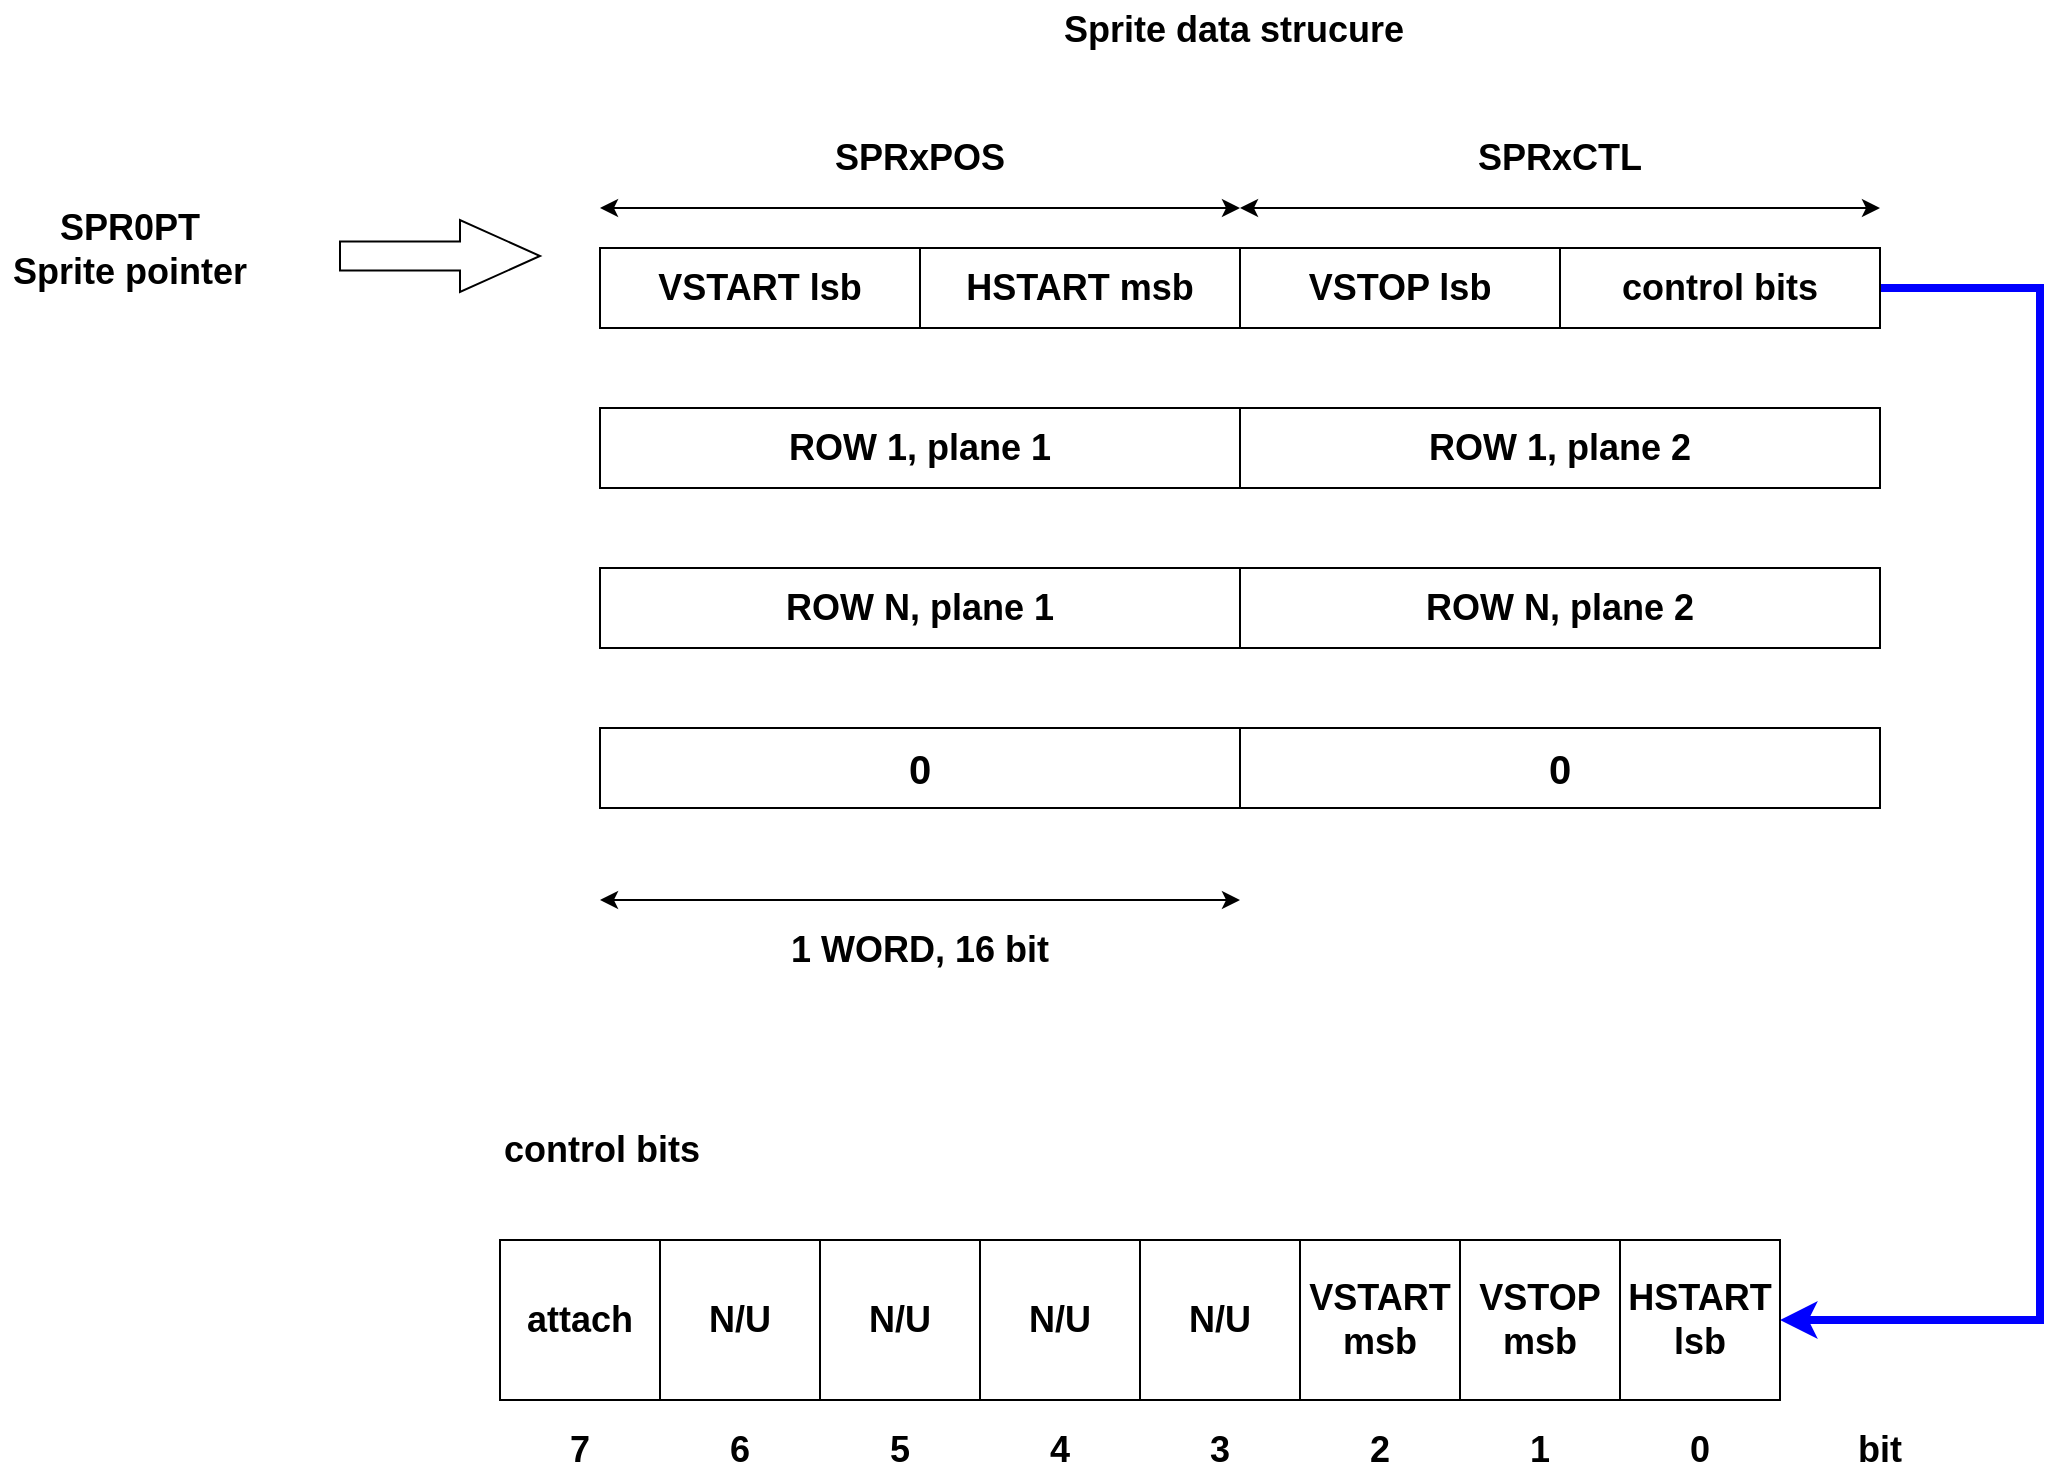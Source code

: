 <mxfile version="24.8.3" pages="5">
  <diagram name="Pagina-1" id="O56RF-wZaWgpWx-Mn2Pm">
    <mxGraphModel dx="1426" dy="755" grid="1" gridSize="10" guides="1" tooltips="1" connect="1" arrows="1" fold="1" page="1" pageScale="1" pageWidth="1169" pageHeight="827" math="0" shadow="0">
      <root>
        <mxCell id="0" />
        <mxCell id="1" parent="0" />
        <mxCell id="g5P4nxP4wFBGhKwL9key-1" value="VSTART lsb" style="rounded=0;whiteSpace=wrap;html=1;fontStyle=1;fontSize=18;" vertex="1" parent="1">
          <mxGeometry x="370" y="144" width="160" height="40" as="geometry" />
        </mxCell>
        <mxCell id="g5P4nxP4wFBGhKwL9key-4" value="HSTART msb" style="rounded=0;whiteSpace=wrap;html=1;fontStyle=1;fontSize=18;" vertex="1" parent="1">
          <mxGeometry x="530" y="144" width="160" height="40" as="geometry" />
        </mxCell>
        <mxCell id="g5P4nxP4wFBGhKwL9key-5" value="VSTOP lsb" style="rounded=0;whiteSpace=wrap;html=1;fontStyle=1;fontSize=18;" vertex="1" parent="1">
          <mxGeometry x="690" y="144" width="160" height="40" as="geometry" />
        </mxCell>
        <mxCell id="g5P4nxP4wFBGhKwL9key-41" style="edgeStyle=orthogonalEdgeStyle;rounded=0;orthogonalLoop=1;jettySize=auto;html=1;entryX=1;entryY=0.5;entryDx=0;entryDy=0;exitX=1;exitY=0.5;exitDx=0;exitDy=0;strokeWidth=4;strokeColor=#0000FF;" edge="1" parent="1" source="g5P4nxP4wFBGhKwL9key-7" target="g5P4nxP4wFBGhKwL9key-23">
          <mxGeometry relative="1" as="geometry">
            <Array as="points">
              <mxPoint x="1090" y="164" />
              <mxPoint x="1090" y="680" />
            </Array>
          </mxGeometry>
        </mxCell>
        <mxCell id="g5P4nxP4wFBGhKwL9key-7" value="control bits" style="rounded=0;whiteSpace=wrap;html=1;fontStyle=1;fontSize=18;" vertex="1" parent="1">
          <mxGeometry x="850" y="144" width="160" height="40" as="geometry" />
        </mxCell>
        <mxCell id="g5P4nxP4wFBGhKwL9key-8" value="ROW 1, plane 1" style="rounded=0;whiteSpace=wrap;html=1;fontStyle=1;fontSize=18;" vertex="1" parent="1">
          <mxGeometry x="370" y="224" width="320" height="40" as="geometry" />
        </mxCell>
        <mxCell id="g5P4nxP4wFBGhKwL9key-9" value="ROW 1, plane 2" style="rounded=0;whiteSpace=wrap;html=1;fontStyle=1;fontSize=18;" vertex="1" parent="1">
          <mxGeometry x="690" y="224" width="320" height="40" as="geometry" />
        </mxCell>
        <mxCell id="g5P4nxP4wFBGhKwL9key-10" value="ROW N, plane 1" style="rounded=0;whiteSpace=wrap;html=1;fontStyle=1;fontSize=18;" vertex="1" parent="1">
          <mxGeometry x="370" y="304" width="320" height="40" as="geometry" />
        </mxCell>
        <mxCell id="g5P4nxP4wFBGhKwL9key-11" value="ROW N, plane 2" style="rounded=0;whiteSpace=wrap;html=1;fontStyle=1;fontSize=18;" vertex="1" parent="1">
          <mxGeometry x="690" y="304" width="320" height="40" as="geometry" />
        </mxCell>
        <mxCell id="g5P4nxP4wFBGhKwL9key-12" value="0" style="rounded=0;whiteSpace=wrap;html=1;fontStyle=1;fontSize=20;" vertex="1" parent="1">
          <mxGeometry x="370" y="384" width="320" height="40" as="geometry" />
        </mxCell>
        <mxCell id="g5P4nxP4wFBGhKwL9key-13" value="0" style="rounded=0;whiteSpace=wrap;html=1;fontStyle=1;fontSize=20;" vertex="1" parent="1">
          <mxGeometry x="690" y="384" width="320" height="40" as="geometry" />
        </mxCell>
        <mxCell id="g5P4nxP4wFBGhKwL9key-14" value="" style="endArrow=classic;startArrow=classic;html=1;rounded=0;" edge="1" parent="1">
          <mxGeometry width="50" height="50" relative="1" as="geometry">
            <mxPoint x="370" y="124" as="sourcePoint" />
            <mxPoint x="690" y="124" as="targetPoint" />
          </mxGeometry>
        </mxCell>
        <mxCell id="g5P4nxP4wFBGhKwL9key-15" value="&lt;b style=&quot;font-size: 18px;&quot;&gt;SPRxPOS&lt;/b&gt;" style="text;html=1;align=center;verticalAlign=middle;whiteSpace=wrap;rounded=0;fontSize=18;" vertex="1" parent="1">
          <mxGeometry x="500" y="84" width="60" height="30" as="geometry" />
        </mxCell>
        <mxCell id="g5P4nxP4wFBGhKwL9key-16" value="" style="endArrow=classic;startArrow=classic;html=1;rounded=0;" edge="1" parent="1">
          <mxGeometry width="50" height="50" relative="1" as="geometry">
            <mxPoint x="690" y="124" as="sourcePoint" />
            <mxPoint x="1010" y="124" as="targetPoint" />
          </mxGeometry>
        </mxCell>
        <mxCell id="g5P4nxP4wFBGhKwL9key-17" value="&lt;b style=&quot;font-size: 18px;&quot;&gt;SPRxCTL&lt;/b&gt;" style="text;html=1;align=center;verticalAlign=middle;whiteSpace=wrap;rounded=0;fontSize=18;" vertex="1" parent="1">
          <mxGeometry x="820" y="84" width="60" height="30" as="geometry" />
        </mxCell>
        <mxCell id="g5P4nxP4wFBGhKwL9key-18" value="&lt;b&gt;&lt;font style=&quot;font-size: 18px;&quot;&gt;Sprite data strucure&lt;/font&gt;&lt;/b&gt;" style="text;html=1;align=left;verticalAlign=middle;whiteSpace=wrap;rounded=0;" vertex="1" parent="1">
          <mxGeometry x="600" y="20" width="200" height="30" as="geometry" />
        </mxCell>
        <mxCell id="g5P4nxP4wFBGhKwL9key-19" value="" style="html=1;shadow=0;dashed=0;align=center;verticalAlign=middle;shape=mxgraph.arrows2.arrow;dy=0.6;dx=40;notch=0;" vertex="1" parent="1">
          <mxGeometry x="240" y="130" width="100" height="36" as="geometry" />
        </mxCell>
        <mxCell id="g5P4nxP4wFBGhKwL9key-20" value="&lt;b style=&quot;font-size: 18px;&quot;&gt;&lt;font style=&quot;font-size: 18px;&quot;&gt;SPR0PT&lt;/font&gt;&lt;/b&gt;&lt;div style=&quot;font-size: 18px;&quot;&gt;&lt;b&gt;&lt;font style=&quot;font-size: 18px;&quot;&gt;Sprite pointer&lt;/font&gt;&lt;/b&gt;&lt;/div&gt;" style="text;html=1;align=center;verticalAlign=middle;whiteSpace=wrap;rounded=0;" vertex="1" parent="1">
          <mxGeometry x="70" y="130" width="130" height="30" as="geometry" />
        </mxCell>
        <mxCell id="g5P4nxP4wFBGhKwL9key-21" value="" style="endArrow=classic;startArrow=classic;html=1;rounded=0;" edge="1" parent="1">
          <mxGeometry width="50" height="50" relative="1" as="geometry">
            <mxPoint x="370" y="470" as="sourcePoint" />
            <mxPoint x="690" y="470" as="targetPoint" />
          </mxGeometry>
        </mxCell>
        <mxCell id="g5P4nxP4wFBGhKwL9key-22" value="&lt;b&gt;&lt;font style=&quot;font-size: 18px;&quot;&gt;1 WORD, 16 bit&lt;/font&gt;&lt;/b&gt;" style="text;html=1;align=center;verticalAlign=middle;whiteSpace=wrap;rounded=0;" vertex="1" parent="1">
          <mxGeometry x="450" y="480" width="160" height="30" as="geometry" />
        </mxCell>
        <mxCell id="g5P4nxP4wFBGhKwL9key-23" value="&lt;b style=&quot;font-size: 18px;&quot;&gt;&lt;font style=&quot;font-size: 18px;&quot;&gt;HSTART&lt;/font&gt;&lt;/b&gt;&lt;div style=&quot;font-size: 18px;&quot;&gt;&lt;b&gt;&lt;font style=&quot;font-size: 18px;&quot;&gt;lsb&lt;/font&gt;&lt;/b&gt;&lt;/div&gt;" style="rounded=0;whiteSpace=wrap;html=1;" vertex="1" parent="1">
          <mxGeometry x="880" y="640" width="80" height="80" as="geometry" />
        </mxCell>
        <mxCell id="g5P4nxP4wFBGhKwL9key-24" value="&lt;span style=&quot;font-size: 18px;&quot;&gt;&lt;b&gt;VSTOP&lt;/b&gt;&lt;/span&gt;&lt;div&gt;&lt;span style=&quot;font-size: 18px;&quot;&gt;&lt;b&gt;msb&lt;/b&gt;&lt;/span&gt;&lt;/div&gt;" style="rounded=0;whiteSpace=wrap;html=1;" vertex="1" parent="1">
          <mxGeometry x="800" y="640" width="80" height="80" as="geometry" />
        </mxCell>
        <mxCell id="g5P4nxP4wFBGhKwL9key-25" value="&lt;span style=&quot;font-size: 18px;&quot;&gt;&lt;b&gt;VSTART&lt;/b&gt;&lt;/span&gt;&lt;div&gt;&lt;span style=&quot;font-size: 18px;&quot;&gt;&lt;b&gt;msb&lt;/b&gt;&lt;/span&gt;&lt;/div&gt;" style="rounded=0;whiteSpace=wrap;html=1;" vertex="1" parent="1">
          <mxGeometry x="720" y="640" width="80" height="80" as="geometry" />
        </mxCell>
        <mxCell id="g5P4nxP4wFBGhKwL9key-26" value="&lt;span style=&quot;font-size: 18px;&quot;&gt;&lt;b&gt;N/U&lt;/b&gt;&lt;/span&gt;" style="rounded=0;whiteSpace=wrap;html=1;" vertex="1" parent="1">
          <mxGeometry x="640" y="640" width="80" height="80" as="geometry" />
        </mxCell>
        <mxCell id="g5P4nxP4wFBGhKwL9key-27" value="&lt;span style=&quot;font-size: 18px;&quot;&gt;&lt;b&gt;N/U&lt;/b&gt;&lt;/span&gt;" style="rounded=0;whiteSpace=wrap;html=1;" vertex="1" parent="1">
          <mxGeometry x="560" y="640" width="80" height="80" as="geometry" />
        </mxCell>
        <mxCell id="g5P4nxP4wFBGhKwL9key-28" value="&lt;span style=&quot;font-size: 18px;&quot;&gt;&lt;b&gt;N/U&lt;/b&gt;&lt;/span&gt;" style="rounded=0;whiteSpace=wrap;html=1;" vertex="1" parent="1">
          <mxGeometry x="480" y="640" width="80" height="80" as="geometry" />
        </mxCell>
        <mxCell id="g5P4nxP4wFBGhKwL9key-29" value="&lt;span style=&quot;font-size: 18px;&quot;&gt;&lt;b&gt;N/U&lt;/b&gt;&lt;/span&gt;" style="rounded=0;whiteSpace=wrap;html=1;" vertex="1" parent="1">
          <mxGeometry x="400" y="640" width="80" height="80" as="geometry" />
        </mxCell>
        <mxCell id="g5P4nxP4wFBGhKwL9key-30" value="&lt;span style=&quot;font-size: 18px;&quot;&gt;&lt;b&gt;attach&lt;/b&gt;&lt;/span&gt;" style="rounded=0;whiteSpace=wrap;html=1;" vertex="1" parent="1">
          <mxGeometry x="320" y="640" width="80" height="80" as="geometry" />
        </mxCell>
        <mxCell id="g5P4nxP4wFBGhKwL9key-31" value="0" style="text;html=1;align=center;verticalAlign=middle;whiteSpace=wrap;rounded=0;fontStyle=1;fontSize=18;" vertex="1" parent="1">
          <mxGeometry x="890" y="730" width="60" height="30" as="geometry" />
        </mxCell>
        <mxCell id="g5P4nxP4wFBGhKwL9key-32" value="1" style="text;html=1;align=center;verticalAlign=middle;whiteSpace=wrap;rounded=0;fontStyle=1;fontSize=18;" vertex="1" parent="1">
          <mxGeometry x="810" y="730" width="60" height="30" as="geometry" />
        </mxCell>
        <mxCell id="g5P4nxP4wFBGhKwL9key-33" value="2" style="text;html=1;align=center;verticalAlign=middle;whiteSpace=wrap;rounded=0;fontStyle=1;fontSize=18;" vertex="1" parent="1">
          <mxGeometry x="730" y="730" width="60" height="30" as="geometry" />
        </mxCell>
        <mxCell id="g5P4nxP4wFBGhKwL9key-34" value="3" style="text;html=1;align=center;verticalAlign=middle;whiteSpace=wrap;rounded=0;fontStyle=1;fontSize=18;" vertex="1" parent="1">
          <mxGeometry x="650" y="730" width="60" height="30" as="geometry" />
        </mxCell>
        <mxCell id="g5P4nxP4wFBGhKwL9key-35" value="4" style="text;html=1;align=center;verticalAlign=middle;whiteSpace=wrap;rounded=0;fontStyle=1;fontSize=18;" vertex="1" parent="1">
          <mxGeometry x="570" y="730" width="60" height="30" as="geometry" />
        </mxCell>
        <mxCell id="g5P4nxP4wFBGhKwL9key-36" value="5" style="text;html=1;align=center;verticalAlign=middle;whiteSpace=wrap;rounded=0;fontStyle=1;fontSize=18;" vertex="1" parent="1">
          <mxGeometry x="490" y="730" width="60" height="30" as="geometry" />
        </mxCell>
        <mxCell id="g5P4nxP4wFBGhKwL9key-37" value="6" style="text;html=1;align=center;verticalAlign=middle;whiteSpace=wrap;rounded=0;fontStyle=1;fontSize=18;" vertex="1" parent="1">
          <mxGeometry x="410" y="730" width="60" height="30" as="geometry" />
        </mxCell>
        <mxCell id="g5P4nxP4wFBGhKwL9key-38" value="7" style="text;html=1;align=center;verticalAlign=middle;whiteSpace=wrap;rounded=0;fontStyle=1;fontSize=18;" vertex="1" parent="1">
          <mxGeometry x="330" y="730" width="60" height="30" as="geometry" />
        </mxCell>
        <mxCell id="g5P4nxP4wFBGhKwL9key-39" value="&lt;b&gt;&lt;font style=&quot;font-size: 18px;&quot;&gt;bit&lt;/font&gt;&lt;/b&gt;" style="text;html=1;align=center;verticalAlign=middle;whiteSpace=wrap;rounded=0;" vertex="1" parent="1">
          <mxGeometry x="980" y="730" width="60" height="30" as="geometry" />
        </mxCell>
        <mxCell id="g5P4nxP4wFBGhKwL9key-40" value="&lt;b&gt;&lt;font style=&quot;font-size: 18px;&quot;&gt;control bits&lt;/font&gt;&lt;/b&gt;" style="text;html=1;align=left;verticalAlign=middle;whiteSpace=wrap;rounded=0;" vertex="1" parent="1">
          <mxGeometry x="320" y="580" width="110" height="30" as="geometry" />
        </mxCell>
      </root>
    </mxGraphModel>
  </diagram>
  <diagram id="PfxV0DjCNvPsf5SI0xeH" name="Pagina-2">
    <mxGraphModel dx="1426" dy="755" grid="1" gridSize="10" guides="1" tooltips="1" connect="1" arrows="1" fold="1" page="1" pageScale="1" pageWidth="1169" pageHeight="827" math="0" shadow="0">
      <root>
        <mxCell id="0" />
        <mxCell id="1" parent="0" />
        <mxCell id="uSHZF3j3qYCOnk3RpQ0m-1" value="VSTART&amp;nbsp;&lt;div style=&quot;font-size: 18px;&quot;&gt;lsb&lt;/div&gt;" style="rounded=0;whiteSpace=wrap;html=1;fontStyle=1;fontSize=18;" vertex="1" parent="1">
          <mxGeometry x="200" y="80" width="520" height="80" as="geometry" />
        </mxCell>
        <mxCell id="yI5Vy5A7uUHxjE2J_BJA-1" style="edgeStyle=orthogonalEdgeStyle;rounded=0;orthogonalLoop=1;jettySize=auto;html=1;entryX=0.5;entryY=0;entryDx=0;entryDy=0;" edge="1" parent="1" source="dcoF1yfPDG6jPRslSzHU-1" target="Epljisk60Xq-GH6q-NGT-1">
          <mxGeometry relative="1" as="geometry" />
        </mxCell>
        <mxCell id="dcoF1yfPDG6jPRslSzHU-1" value="&lt;div style=&quot;font-size: 18px;&quot;&gt;VSTART&lt;/div&gt;msb" style="rounded=0;whiteSpace=wrap;html=1;fontStyle=1;fontSize=18;" vertex="1" parent="1">
          <mxGeometry x="120" y="80" width="80" height="80" as="geometry" />
        </mxCell>
        <mxCell id="ATkSCAehWMQ1Zl26Xpur-1" value="" style="endArrow=classic;startArrow=classic;html=1;rounded=0;" edge="1" parent="1">
          <mxGeometry width="50" height="50" relative="1" as="geometry">
            <mxPoint x="200" y="200" as="sourcePoint" />
            <mxPoint x="720" y="200" as="targetPoint" />
          </mxGeometry>
        </mxCell>
        <mxCell id="ATkSCAehWMQ1Zl26Xpur-2" value="&lt;font style=&quot;font-size: 18px;&quot;&gt;&lt;b&gt;bit 8-15 di&amp;nbsp;SPRxPOS&lt;/b&gt;&lt;/font&gt;" style="text;html=1;align=center;verticalAlign=middle;whiteSpace=wrap;rounded=0;" vertex="1" parent="1">
          <mxGeometry x="365" y="210" width="220" height="30" as="geometry" />
        </mxCell>
        <mxCell id="Epljisk60Xq-GH6q-NGT-1" value="&lt;font style=&quot;font-size: 18px;&quot;&gt;&lt;b&gt;bit 2 di&amp;nbsp;SPRxCTL&lt;/b&gt;&lt;/font&gt;" style="text;html=1;align=center;verticalAlign=middle;whiteSpace=wrap;rounded=0;" vertex="1" parent="1">
          <mxGeometry x="50" y="210" width="220" height="30" as="geometry" />
        </mxCell>
        <mxCell id="ocA2tSahjd9f5oLoO5Jn-1" value="HSTART&amp;nbsp;&lt;div style=&quot;font-size: 18px;&quot;&gt;msb&lt;/div&gt;" style="rounded=0;whiteSpace=wrap;html=1;fontStyle=1;fontSize=18;" vertex="1" parent="1">
          <mxGeometry x="120" y="480" width="520" height="80" as="geometry" />
        </mxCell>
        <mxCell id="ocA2tSahjd9f5oLoO5Jn-2" value="" style="endArrow=classic;startArrow=classic;html=1;rounded=0;" edge="1" parent="1">
          <mxGeometry width="50" height="50" relative="1" as="geometry">
            <mxPoint x="120" y="600" as="sourcePoint" />
            <mxPoint x="640" y="600" as="targetPoint" />
          </mxGeometry>
        </mxCell>
        <mxCell id="ocA2tSahjd9f5oLoO5Jn-3" value="&lt;font style=&quot;font-size: 18px;&quot;&gt;&lt;b&gt;bit 0-7 di&amp;nbsp;SPRxPOS&lt;/b&gt;&lt;/font&gt;" style="text;html=1;align=center;verticalAlign=middle;whiteSpace=wrap;rounded=0;" vertex="1" parent="1">
          <mxGeometry x="285" y="610" width="220" height="30" as="geometry" />
        </mxCell>
        <mxCell id="-Ovm4kfydW7wQwRMcPBF-1" style="edgeStyle=orthogonalEdgeStyle;rounded=0;orthogonalLoop=1;jettySize=auto;html=1;entryX=0.5;entryY=0;entryDx=0;entryDy=0;" edge="1" parent="1" source="-Ovm4kfydW7wQwRMcPBF-2" target="-Ovm4kfydW7wQwRMcPBF-3">
          <mxGeometry relative="1" as="geometry" />
        </mxCell>
        <mxCell id="-Ovm4kfydW7wQwRMcPBF-2" value="&lt;div style=&quot;font-size: 18px;&quot;&gt;HSTART&lt;/div&gt;lsb" style="rounded=0;whiteSpace=wrap;html=1;fontStyle=1;fontSize=18;" vertex="1" parent="1">
          <mxGeometry x="640" y="480" width="80" height="80" as="geometry" />
        </mxCell>
        <mxCell id="-Ovm4kfydW7wQwRMcPBF-3" value="&lt;font style=&quot;font-size: 18px;&quot;&gt;&lt;b&gt;bit 0 di&amp;nbsp;SPRxCTL&lt;/b&gt;&lt;/font&gt;" style="text;html=1;align=center;verticalAlign=middle;whiteSpace=wrap;rounded=0;" vertex="1" parent="1">
          <mxGeometry x="570" y="610" width="220" height="30" as="geometry" />
        </mxCell>
        <mxCell id="Qe8LcL6ympDJjXJdpqLM-1" value="VSTOP&amp;nbsp;&lt;div style=&quot;font-size: 18px;&quot;&gt;lsb&lt;/div&gt;" style="rounded=0;whiteSpace=wrap;html=1;fontStyle=1;fontSize=18;" vertex="1" parent="1">
          <mxGeometry x="200" y="280" width="520" height="80" as="geometry" />
        </mxCell>
        <mxCell id="Qe8LcL6ympDJjXJdpqLM-2" style="edgeStyle=orthogonalEdgeStyle;rounded=0;orthogonalLoop=1;jettySize=auto;html=1;entryX=0.5;entryY=0;entryDx=0;entryDy=0;" edge="1" parent="1" source="Qe8LcL6ympDJjXJdpqLM-3" target="Qe8LcL6ympDJjXJdpqLM-6">
          <mxGeometry relative="1" as="geometry" />
        </mxCell>
        <mxCell id="Qe8LcL6ympDJjXJdpqLM-3" value="&lt;div style=&quot;font-size: 18px;&quot;&gt;VSTOP&lt;/div&gt;msb" style="rounded=0;whiteSpace=wrap;html=1;fontStyle=1;fontSize=18;" vertex="1" parent="1">
          <mxGeometry x="120" y="280" width="80" height="80" as="geometry" />
        </mxCell>
        <mxCell id="Qe8LcL6ympDJjXJdpqLM-4" value="" style="endArrow=classic;startArrow=classic;html=1;rounded=0;" edge="1" parent="1">
          <mxGeometry width="50" height="50" relative="1" as="geometry">
            <mxPoint x="200" y="400" as="sourcePoint" />
            <mxPoint x="720" y="400" as="targetPoint" />
          </mxGeometry>
        </mxCell>
        <mxCell id="Qe8LcL6ympDJjXJdpqLM-5" value="&lt;font style=&quot;font-size: 18px;&quot;&gt;&lt;b&gt;bit 8-15 di&amp;nbsp;SPRxCTL&lt;/b&gt;&lt;/font&gt;" style="text;html=1;align=center;verticalAlign=middle;whiteSpace=wrap;rounded=0;" vertex="1" parent="1">
          <mxGeometry x="365" y="410" width="220" height="30" as="geometry" />
        </mxCell>
        <mxCell id="Qe8LcL6ympDJjXJdpqLM-6" value="&lt;font style=&quot;font-size: 18px;&quot;&gt;&lt;b&gt;bit 1 di&amp;nbsp;SPRxCTL&lt;/b&gt;&lt;/font&gt;" style="text;html=1;align=center;verticalAlign=middle;whiteSpace=wrap;rounded=0;" vertex="1" parent="1">
          <mxGeometry x="50" y="410" width="220" height="30" as="geometry" />
        </mxCell>
      </root>
    </mxGraphModel>
  </diagram>
  <diagram id="pbsAtbgxrkfnA1YeDRt6" name="Pagina-3">
    <mxGraphModel dx="1426" dy="755" grid="1" gridSize="10" guides="1" tooltips="1" connect="1" arrows="1" fold="1" page="1" pageScale="1" pageWidth="1169" pageHeight="827" math="0" shadow="0">
      <root>
        <mxCell id="0" />
        <mxCell id="1" parent="0" />
        <mxCell id="KDm_LNFedWvT887LWTVj-1" value="&lt;b&gt;&lt;font style=&quot;font-size: 18px;&quot;&gt;Sprite&lt;/font&gt;&lt;/b&gt;" style="rounded=0;whiteSpace=wrap;html=1;" vertex="1" parent="1">
          <mxGeometry x="280" y="160" width="160" height="160" as="geometry" />
        </mxCell>
        <mxCell id="KDm_LNFedWvT887LWTVj-2" value="" style="endArrow=classic;startArrow=classic;html=1;rounded=0;" edge="1" parent="1">
          <mxGeometry width="50" height="50" relative="1" as="geometry">
            <mxPoint x="280" y="120" as="sourcePoint" />
            <mxPoint x="440" y="120" as="targetPoint" />
          </mxGeometry>
        </mxCell>
        <mxCell id="KDm_LNFedWvT887LWTVj-3" value="16 pixels" style="text;html=1;align=center;verticalAlign=middle;whiteSpace=wrap;rounded=0;fontStyle=1;fontSize=18;" vertex="1" parent="1">
          <mxGeometry x="315" y="80" width="90" height="30" as="geometry" />
        </mxCell>
        <mxCell id="KDm_LNFedWvT887LWTVj-4" value="" style="endArrow=classic;startArrow=classic;html=1;rounded=0;" edge="1" parent="1">
          <mxGeometry width="50" height="50" relative="1" as="geometry">
            <mxPoint x="480" y="320" as="sourcePoint" />
            <mxPoint x="480" y="160" as="targetPoint" />
          </mxGeometry>
        </mxCell>
        <mxCell id="KDm_LNFedWvT887LWTVj-5" value="&lt;b style=&quot;font-size: 18px;&quot;&gt;&lt;font style=&quot;font-size: 18px;&quot;&gt;Variable&lt;/font&gt;&lt;/b&gt;&lt;div style=&quot;font-size: 18px;&quot;&gt;&lt;b&gt;&lt;font style=&quot;font-size: 18px;&quot;&gt;Height&lt;/font&gt;&lt;/b&gt;&lt;/div&gt;" style="text;html=1;align=center;verticalAlign=middle;whiteSpace=wrap;rounded=0;" vertex="1" parent="1">
          <mxGeometry x="500" y="225" width="60" height="30" as="geometry" />
        </mxCell>
      </root>
    </mxGraphModel>
  </diagram>
  <diagram id="BNF34IvIwajBVFzW8px7" name="Pagina-4">
    <mxGraphModel dx="1426" dy="755" grid="1" gridSize="10" guides="1" tooltips="1" connect="1" arrows="1" fold="1" page="1" pageScale="1" pageWidth="1169" pageHeight="827" math="0" shadow="0">
      <root>
        <mxCell id="0" />
        <mxCell id="1" parent="0" />
        <mxCell id="97iH-Tef8MsyR72kaqj5-1" value="" style="endArrow=classic;html=1;rounded=0;startArrow=none;startFill=0;endFill=1;" edge="1" parent="1">
          <mxGeometry width="50" height="50" relative="1" as="geometry">
            <mxPoint x="160" y="80" as="sourcePoint" />
            <mxPoint x="600" y="80" as="targetPoint" />
          </mxGeometry>
        </mxCell>
        <mxCell id="97iH-Tef8MsyR72kaqj5-2" value="" style="endArrow=none;html=1;rounded=0;startArrow=classic;startFill=1;" edge="1" parent="1">
          <mxGeometry width="50" height="50" relative="1" as="geometry">
            <mxPoint x="160" y="320" as="sourcePoint" />
            <mxPoint x="160" y="80" as="targetPoint" />
          </mxGeometry>
        </mxCell>
        <mxCell id="97iH-Tef8MsyR72kaqj5-3" value="&lt;b&gt;&lt;font style=&quot;font-size: 18px;&quot;&gt;Sprite Origin O&lt;/font&gt;&lt;/b&gt;" style="text;html=1;align=center;verticalAlign=middle;whiteSpace=wrap;rounded=0;" vertex="1" parent="1">
          <mxGeometry x="90" y="40" width="140" height="30" as="geometry" />
        </mxCell>
        <mxCell id="97iH-Tef8MsyR72kaqj5-4" value="" style="rounded=0;whiteSpace=wrap;html=1;fillColor=#BDBDBD;strokeColor=#666666;fontColor=#333333;" vertex="1" parent="1">
          <mxGeometry x="280" y="160" width="320" height="160" as="geometry" />
        </mxCell>
        <mxCell id="97iH-Tef8MsyR72kaqj5-5" value="Sprite" style="rounded=0;whiteSpace=wrap;html=1;" vertex="1" parent="1">
          <mxGeometry x="370" y="210" width="120" height="60" as="geometry" />
        </mxCell>
        <mxCell id="97iH-Tef8MsyR72kaqj5-6" value="" style="endArrow=classic;startArrow=classic;html=1;rounded=0;" edge="1" parent="1">
          <mxGeometry width="50" height="50" relative="1" as="geometry">
            <mxPoint x="370" y="210" as="sourcePoint" />
            <mxPoint x="370" y="80" as="targetPoint" />
          </mxGeometry>
        </mxCell>
        <mxCell id="97iH-Tef8MsyR72kaqj5-7" value="" style="endArrow=classic;startArrow=classic;html=1;rounded=0;entryX=0;entryY=0;entryDx=0;entryDy=0;" edge="1" parent="1" target="97iH-Tef8MsyR72kaqj5-5">
          <mxGeometry width="50" height="50" relative="1" as="geometry">
            <mxPoint x="160" y="210" as="sourcePoint" />
            <mxPoint x="240" y="210" as="targetPoint" />
          </mxGeometry>
        </mxCell>
        <mxCell id="97iH-Tef8MsyR72kaqj5-8" value="" style="endArrow=classic;startArrow=classic;html=1;rounded=0;entryX=0;entryY=0.625;entryDx=0;entryDy=0;entryPerimeter=0;" edge="1" parent="1">
          <mxGeometry width="50" height="50" relative="1" as="geometry">
            <mxPoint x="160" y="160" as="sourcePoint" />
            <mxPoint x="280" y="160" as="targetPoint" />
          </mxGeometry>
        </mxCell>
        <mxCell id="97iH-Tef8MsyR72kaqj5-9" value="" style="endArrow=classic;startArrow=classic;html=1;rounded=0;" edge="1" parent="1">
          <mxGeometry width="50" height="50" relative="1" as="geometry">
            <mxPoint x="280" y="160" as="sourcePoint" />
            <mxPoint x="280" y="80" as="targetPoint" />
          </mxGeometry>
        </mxCell>
        <mxCell id="97iH-Tef8MsyR72kaqj5-10" value="&lt;b&gt;&lt;font style=&quot;font-size: 18px;&quot;&gt;44, $2C&lt;/font&gt;&lt;/b&gt;" style="text;html=1;align=center;verticalAlign=middle;whiteSpace=wrap;rounded=0;" vertex="1" parent="1">
          <mxGeometry x="280" y="110" width="80" height="30" as="geometry" />
        </mxCell>
        <mxCell id="97iH-Tef8MsyR72kaqj5-11" value="&lt;b&gt;&lt;font style=&quot;font-size: 18px;&quot;&gt;64, $40&lt;/font&gt;&lt;/b&gt;" style="text;html=1;align=center;verticalAlign=middle;whiteSpace=wrap;rounded=0;" vertex="1" parent="1">
          <mxGeometry x="180" y="160" width="80" height="30" as="geometry" />
        </mxCell>
      </root>
    </mxGraphModel>
  </diagram>
  <diagram name="Pagina-5" id="I_uwmjxpznTp9NSC9A6i">
    <mxGraphModel dx="1429" dy="1607" grid="1" gridSize="10" guides="1" tooltips="1" connect="1" arrows="1" fold="1" page="1" pageScale="1" pageWidth="1169" pageHeight="827" math="0" shadow="0">
      <root>
        <mxCell id="VL06MNw6YzJFpPTw4RJF-0" />
        <mxCell id="VL06MNw6YzJFpPTw4RJF-1" parent="VL06MNw6YzJFpPTw4RJF-0" />
        <mxCell id="VL06MNw6YzJFpPTw4RJF-2" value="VSTART lsb" style="rounded=0;whiteSpace=wrap;html=1;fontStyle=1;fontSize=18;" vertex="1" parent="VL06MNw6YzJFpPTw4RJF-1">
          <mxGeometry x="358" y="158" width="160" height="40" as="geometry" />
        </mxCell>
        <mxCell id="VL06MNw6YzJFpPTw4RJF-3" value="HSTART msb" style="rounded=0;whiteSpace=wrap;html=1;fontStyle=1;fontSize=18;" vertex="1" parent="VL06MNw6YzJFpPTw4RJF-1">
          <mxGeometry x="518" y="158" width="160" height="40" as="geometry" />
        </mxCell>
        <mxCell id="VL06MNw6YzJFpPTw4RJF-4" value="VSTOP lsb" style="rounded=0;whiteSpace=wrap;html=1;fontStyle=1;fontSize=18;" vertex="1" parent="VL06MNw6YzJFpPTw4RJF-1">
          <mxGeometry x="1040" y="158" width="160" height="40" as="geometry" />
        </mxCell>
        <mxCell id="VL06MNw6YzJFpPTw4RJF-6" value="control bits" style="rounded=0;whiteSpace=wrap;html=1;fontStyle=1;fontSize=18;" vertex="1" parent="VL06MNw6YzJFpPTw4RJF-1">
          <mxGeometry x="1200" y="158" width="160" height="40" as="geometry" />
        </mxCell>
        <mxCell id="VL06MNw6YzJFpPTw4RJF-7" value="ROW 1, plane 1" style="rounded=0;whiteSpace=wrap;html=1;fontStyle=1;fontSize=18;" vertex="1" parent="VL06MNw6YzJFpPTw4RJF-1">
          <mxGeometry x="358" y="238" width="642" height="40" as="geometry" />
        </mxCell>
        <mxCell id="VL06MNw6YzJFpPTw4RJF-8" value="ROW 1, plane 2" style="rounded=0;whiteSpace=wrap;html=1;fontStyle=1;fontSize=18;" vertex="1" parent="VL06MNw6YzJFpPTw4RJF-1">
          <mxGeometry x="1040" y="238" width="640" height="40" as="geometry" />
        </mxCell>
        <mxCell id="VL06MNw6YzJFpPTw4RJF-9" value="ROW N, plane 1" style="rounded=0;whiteSpace=wrap;html=1;fontStyle=1;fontSize=18;" vertex="1" parent="VL06MNw6YzJFpPTw4RJF-1">
          <mxGeometry x="358" y="318" width="642" height="40" as="geometry" />
        </mxCell>
        <mxCell id="VL06MNw6YzJFpPTw4RJF-10" value="ROW N, plane 2" style="rounded=0;whiteSpace=wrap;html=1;fontStyle=1;fontSize=18;" vertex="1" parent="VL06MNw6YzJFpPTw4RJF-1">
          <mxGeometry x="1040" y="318" width="640" height="40" as="geometry" />
        </mxCell>
        <mxCell id="VL06MNw6YzJFpPTw4RJF-11" value="0" style="rounded=0;whiteSpace=wrap;html=1;fontStyle=1;fontSize=20;" vertex="1" parent="VL06MNw6YzJFpPTw4RJF-1">
          <mxGeometry x="358" y="398" width="642" height="40" as="geometry" />
        </mxCell>
        <mxCell id="VL06MNw6YzJFpPTw4RJF-12" value="0" style="rounded=0;whiteSpace=wrap;html=1;fontStyle=1;fontSize=20;" vertex="1" parent="VL06MNw6YzJFpPTw4RJF-1">
          <mxGeometry x="1040" y="398" width="640" height="40" as="geometry" />
        </mxCell>
        <mxCell id="VL06MNw6YzJFpPTw4RJF-13" value="" style="endArrow=classic;startArrow=classic;html=1;rounded=0;" edge="1" parent="VL06MNw6YzJFpPTw4RJF-1">
          <mxGeometry width="50" height="50" relative="1" as="geometry">
            <mxPoint x="358" y="138" as="sourcePoint" />
            <mxPoint x="1000" y="140" as="targetPoint" />
          </mxGeometry>
        </mxCell>
        <mxCell id="VL06MNw6YzJFpPTw4RJF-14" value="&lt;b style=&quot;font-size: 18px;&quot;&gt;32 bit&lt;/b&gt;" style="text;html=1;align=center;verticalAlign=middle;whiteSpace=wrap;rounded=0;fontSize=18;" vertex="1" parent="VL06MNw6YzJFpPTw4RJF-1">
          <mxGeometry x="648" y="98" width="60" height="30" as="geometry" />
        </mxCell>
        <mxCell id="VL06MNw6YzJFpPTw4RJF-15" value="" style="endArrow=classic;startArrow=classic;html=1;rounded=0;" edge="1" parent="VL06MNw6YzJFpPTw4RJF-1">
          <mxGeometry width="50" height="50" relative="1" as="geometry">
            <mxPoint x="1040" y="138" as="sourcePoint" />
            <mxPoint x="1680" y="138" as="targetPoint" />
          </mxGeometry>
        </mxCell>
        <mxCell id="VL06MNw6YzJFpPTw4RJF-16" value="&lt;b style=&quot;font-size: 18px;&quot;&gt;32 bit&lt;/b&gt;" style="text;html=1;align=center;verticalAlign=middle;whiteSpace=wrap;rounded=0;fontSize=18;" vertex="1" parent="VL06MNw6YzJFpPTw4RJF-1">
          <mxGeometry x="1330" y="98" width="60" height="30" as="geometry" />
        </mxCell>
        <mxCell id="VL06MNw6YzJFpPTw4RJF-17" value="&lt;b&gt;&lt;font style=&quot;font-size: 18px;&quot;&gt;32 pixel wide Sprite data strucure&lt;/font&gt;&lt;/b&gt;" style="text;html=1;align=left;verticalAlign=middle;whiteSpace=wrap;rounded=0;" vertex="1" parent="VL06MNw6YzJFpPTw4RJF-1">
          <mxGeometry x="939" y="-20" width="362" height="30" as="geometry" />
        </mxCell>
        <mxCell id="t_Si75LB2NoKrjfw4AKL-0" value="0" style="rounded=0;whiteSpace=wrap;html=1;fontStyle=1;fontSize=18;" vertex="1" parent="VL06MNw6YzJFpPTw4RJF-1">
          <mxGeometry x="678" y="158" width="320" height="40" as="geometry" />
        </mxCell>
        <mxCell id="t_Si75LB2NoKrjfw4AKL-1" value="0" style="rounded=0;whiteSpace=wrap;html=1;fontStyle=1;fontSize=18;" vertex="1" parent="VL06MNw6YzJFpPTw4RJF-1">
          <mxGeometry x="1360" y="158" width="320" height="40" as="geometry" />
        </mxCell>
        <mxCell id="t_Si75LB2NoKrjfw4AKL-3" value="VSTART lsb" style="rounded=0;whiteSpace=wrap;html=1;fontStyle=1;fontSize=18;" vertex="1" parent="VL06MNw6YzJFpPTw4RJF-1">
          <mxGeometry x="358" y="675" width="160" height="40" as="geometry" />
        </mxCell>
        <mxCell id="t_Si75LB2NoKrjfw4AKL-4" value="HSTART msb" style="rounded=0;whiteSpace=wrap;html=1;fontStyle=1;fontSize=18;" vertex="1" parent="VL06MNw6YzJFpPTw4RJF-1">
          <mxGeometry x="518" y="675" width="160" height="40" as="geometry" />
        </mxCell>
        <mxCell id="t_Si75LB2NoKrjfw4AKL-5" value="VSTOP lsb" style="rounded=0;whiteSpace=wrap;html=1;fontStyle=1;fontSize=18;" vertex="1" parent="VL06MNw6YzJFpPTw4RJF-1">
          <mxGeometry x="1040" y="675" width="160" height="40" as="geometry" />
        </mxCell>
        <mxCell id="t_Si75LB2NoKrjfw4AKL-6" value="control bits" style="rounded=0;whiteSpace=wrap;html=1;fontStyle=1;fontSize=18;" vertex="1" parent="VL06MNw6YzJFpPTw4RJF-1">
          <mxGeometry x="1200" y="675" width="160" height="40" as="geometry" />
        </mxCell>
        <mxCell id="t_Si75LB2NoKrjfw4AKL-7" value="ROW 1, plane 1" style="rounded=0;whiteSpace=wrap;html=1;fontStyle=1;fontSize=18;" vertex="1" parent="VL06MNw6YzJFpPTw4RJF-1">
          <mxGeometry x="358" y="755" width="642" height="40" as="geometry" />
        </mxCell>
        <mxCell id="t_Si75LB2NoKrjfw4AKL-8" value="ROW 1, plane 2" style="rounded=0;whiteSpace=wrap;html=1;fontStyle=1;fontSize=18;" vertex="1" parent="VL06MNw6YzJFpPTw4RJF-1">
          <mxGeometry x="1040" y="755" width="640" height="40" as="geometry" />
        </mxCell>
        <mxCell id="t_Si75LB2NoKrjfw4AKL-9" value="ROW N, plane 1" style="rounded=0;whiteSpace=wrap;html=1;fontStyle=1;fontSize=18;" vertex="1" parent="VL06MNw6YzJFpPTw4RJF-1">
          <mxGeometry x="358" y="835" width="642" height="40" as="geometry" />
        </mxCell>
        <mxCell id="t_Si75LB2NoKrjfw4AKL-10" value="ROW N, plane 2" style="rounded=0;whiteSpace=wrap;html=1;fontStyle=1;fontSize=18;" vertex="1" parent="VL06MNw6YzJFpPTw4RJF-1">
          <mxGeometry x="1040" y="835" width="640" height="40" as="geometry" />
        </mxCell>
        <mxCell id="t_Si75LB2NoKrjfw4AKL-11" value="0" style="rounded=0;whiteSpace=wrap;html=1;fontStyle=1;fontSize=20;" vertex="1" parent="VL06MNw6YzJFpPTw4RJF-1">
          <mxGeometry x="358" y="915" width="642" height="40" as="geometry" />
        </mxCell>
        <mxCell id="t_Si75LB2NoKrjfw4AKL-12" value="0" style="rounded=0;whiteSpace=wrap;html=1;fontStyle=1;fontSize=20;" vertex="1" parent="VL06MNw6YzJFpPTw4RJF-1">
          <mxGeometry x="1040" y="915" width="640" height="40" as="geometry" />
        </mxCell>
        <mxCell id="t_Si75LB2NoKrjfw4AKL-13" value="" style="endArrow=classic;startArrow=classic;html=1;rounded=0;" edge="1" parent="VL06MNw6YzJFpPTw4RJF-1">
          <mxGeometry width="50" height="50" relative="1" as="geometry">
            <mxPoint x="358" y="655" as="sourcePoint" />
            <mxPoint x="1000" y="657" as="targetPoint" />
          </mxGeometry>
        </mxCell>
        <mxCell id="t_Si75LB2NoKrjfw4AKL-14" value="&lt;b style=&quot;font-size: 18px;&quot;&gt;64 bit&lt;/b&gt;" style="text;html=1;align=center;verticalAlign=middle;whiteSpace=wrap;rounded=0;fontSize=18;" vertex="1" parent="VL06MNw6YzJFpPTw4RJF-1">
          <mxGeometry x="648" y="615" width="60" height="30" as="geometry" />
        </mxCell>
        <mxCell id="t_Si75LB2NoKrjfw4AKL-15" value="" style="endArrow=classic;startArrow=classic;html=1;rounded=0;" edge="1" parent="VL06MNw6YzJFpPTw4RJF-1">
          <mxGeometry width="50" height="50" relative="1" as="geometry">
            <mxPoint x="1040" y="655" as="sourcePoint" />
            <mxPoint x="1680" y="655" as="targetPoint" />
          </mxGeometry>
        </mxCell>
        <mxCell id="t_Si75LB2NoKrjfw4AKL-16" value="&lt;b style=&quot;font-size: 18px;&quot;&gt;64 bit&lt;/b&gt;" style="text;html=1;align=center;verticalAlign=middle;whiteSpace=wrap;rounded=0;fontSize=18;" vertex="1" parent="VL06MNw6YzJFpPTw4RJF-1">
          <mxGeometry x="1330" y="615" width="60" height="30" as="geometry" />
        </mxCell>
        <mxCell id="t_Si75LB2NoKrjfw4AKL-17" value="&lt;b&gt;&lt;font style=&quot;font-size: 18px;&quot;&gt;64 pixel wide Sprite data strucure&lt;/font&gt;&lt;/b&gt;" style="text;html=1;align=left;verticalAlign=middle;whiteSpace=wrap;rounded=0;" vertex="1" parent="VL06MNw6YzJFpPTw4RJF-1">
          <mxGeometry x="880" y="490" width="362" height="30" as="geometry" />
        </mxCell>
        <mxCell id="t_Si75LB2NoKrjfw4AKL-18" value="0" style="rounded=0;whiteSpace=wrap;html=1;fontStyle=1;fontSize=18;" vertex="1" parent="VL06MNw6YzJFpPTw4RJF-1">
          <mxGeometry x="678" y="675" width="320" height="40" as="geometry" />
        </mxCell>
        <mxCell id="t_Si75LB2NoKrjfw4AKL-19" value="0" style="rounded=0;whiteSpace=wrap;html=1;fontStyle=1;fontSize=18;" vertex="1" parent="VL06MNw6YzJFpPTw4RJF-1">
          <mxGeometry x="1360" y="675" width="320" height="40" as="geometry" />
        </mxCell>
        <mxCell id="t_Si75LB2NoKrjfw4AKL-20" value="" style="endArrow=classic;startArrow=classic;html=1;rounded=0;exitX=0.5;exitY=0;exitDx=0;exitDy=0;" edge="1" parent="VL06MNw6YzJFpPTw4RJF-1">
          <mxGeometry width="50" height="50" relative="1" as="geometry">
            <mxPoint x="678" y="80" as="sourcePoint" />
            <mxPoint x="1000" y="80" as="targetPoint" />
            <Array as="points">
              <mxPoint x="840" y="80" />
            </Array>
          </mxGeometry>
        </mxCell>
        <mxCell id="t_Si75LB2NoKrjfw4AKL-21" value="&lt;b style=&quot;font-size: 18px;&quot;&gt;16 bit&lt;/b&gt;" style="text;html=1;align=center;verticalAlign=middle;whiteSpace=wrap;rounded=0;fontSize=18;" vertex="1" parent="VL06MNw6YzJFpPTw4RJF-1">
          <mxGeometry x="808" y="40" width="60" height="30" as="geometry" />
        </mxCell>
        <mxCell id="t_Si75LB2NoKrjfw4AKL-22" value="" style="endArrow=classic;startArrow=classic;html=1;rounded=0;exitX=0.5;exitY=0;exitDx=0;exitDy=0;" edge="1" parent="VL06MNw6YzJFpPTw4RJF-1">
          <mxGeometry width="50" height="50" relative="1" as="geometry">
            <mxPoint x="1358" y="80" as="sourcePoint" />
            <mxPoint x="1680" y="80" as="targetPoint" />
            <Array as="points">
              <mxPoint x="1520" y="80" />
            </Array>
          </mxGeometry>
        </mxCell>
        <mxCell id="t_Si75LB2NoKrjfw4AKL-23" value="&lt;b style=&quot;font-size: 18px;&quot;&gt;16 bit&lt;/b&gt;" style="text;html=1;align=center;verticalAlign=middle;whiteSpace=wrap;rounded=0;fontSize=18;" vertex="1" parent="VL06MNw6YzJFpPTw4RJF-1">
          <mxGeometry x="1488" y="40" width="60" height="30" as="geometry" />
        </mxCell>
        <mxCell id="t_Si75LB2NoKrjfw4AKL-24" value="" style="endArrow=classic;startArrow=classic;html=1;rounded=0;exitX=0.5;exitY=0;exitDx=0;exitDy=0;" edge="1" parent="VL06MNw6YzJFpPTw4RJF-1">
          <mxGeometry width="50" height="50" relative="1" as="geometry">
            <mxPoint x="678" y="597" as="sourcePoint" />
            <mxPoint x="1000" y="597" as="targetPoint" />
            <Array as="points">
              <mxPoint x="840" y="597" />
            </Array>
          </mxGeometry>
        </mxCell>
        <mxCell id="t_Si75LB2NoKrjfw4AKL-25" value="&lt;b style=&quot;font-size: 18px;&quot;&gt;48 bit&lt;/b&gt;" style="text;html=1;align=center;verticalAlign=middle;whiteSpace=wrap;rounded=0;fontSize=18;" vertex="1" parent="VL06MNw6YzJFpPTw4RJF-1">
          <mxGeometry x="808" y="556" width="60" height="30" as="geometry" />
        </mxCell>
        <mxCell id="t_Si75LB2NoKrjfw4AKL-26" value="" style="endArrow=classic;startArrow=classic;html=1;rounded=0;exitX=0.5;exitY=0;exitDx=0;exitDy=0;" edge="1" parent="VL06MNw6YzJFpPTw4RJF-1">
          <mxGeometry width="50" height="50" relative="1" as="geometry">
            <mxPoint x="1357" y="597" as="sourcePoint" />
            <mxPoint x="1679" y="597" as="targetPoint" />
            <Array as="points">
              <mxPoint x="1519" y="597" />
            </Array>
          </mxGeometry>
        </mxCell>
        <mxCell id="t_Si75LB2NoKrjfw4AKL-27" value="&lt;b style=&quot;font-size: 18px;&quot;&gt;48 bit&lt;/b&gt;" style="text;html=1;align=center;verticalAlign=middle;whiteSpace=wrap;rounded=0;fontSize=18;" vertex="1" parent="VL06MNw6YzJFpPTw4RJF-1">
          <mxGeometry x="1487" y="556" width="60" height="30" as="geometry" />
        </mxCell>
      </root>
    </mxGraphModel>
  </diagram>
</mxfile>

